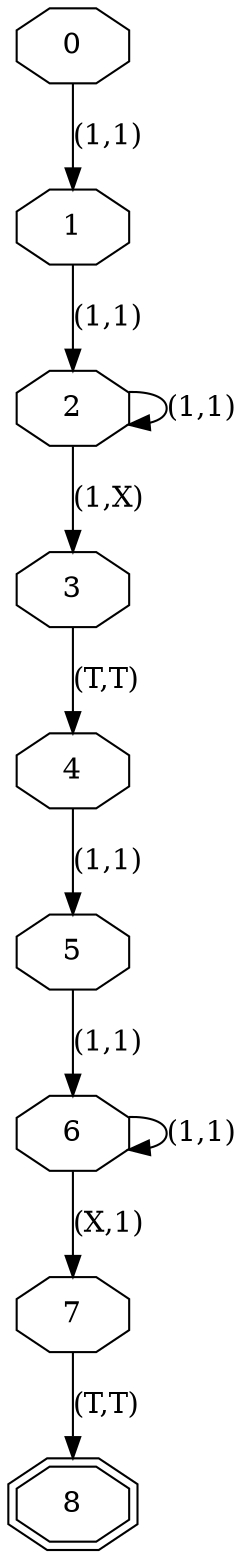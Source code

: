 digraph g
{
7 [shape=octagon label="7"]
8 [shape=doubleoctagon label="8"]
7 -> 8 [label="(T,T)"]
6 [shape=doubleoctagon label="6"]
6 [shape=octagon label="6"]
6 -> 6 [label="(1,1)"]
5 [shape=octagon label="5"]
6 [shape=octagon label="6"]
5 -> 6 [label="(1,1)"]
4 [shape=octagon label="4"]
5 [shape=octagon label="5"]
4 -> 5 [label="(1,1)"]
3 [shape=octagon label="3"]
4 [shape=octagon label="4"]
3 -> 4 [label="(T,T)"]
2 [shape=octagon label="2"]
3 [shape=octagon label="3"]
2 -> 3 [label="(1,X)"]
2 [shape=octagon label="2"]
2 [shape=octagon label="2"]
2 -> 2 [label="(1,1)"]
6 [shape=octagon label="6"]
7 [shape=octagon label="7"]
6 -> 7 [label="(X,1)"]
1 [shape=octagon label="1"]
2 [shape=octagon label="2"]
1 -> 2 [label="(1,1)"]
0 [shape=octagon label="0"]
1 [shape=octagon label="1"]
0 -> 1 [label="(1,1)"]
}
